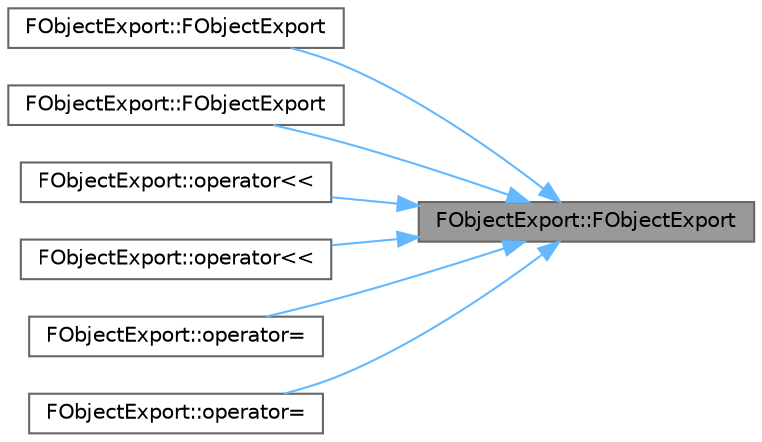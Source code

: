 digraph "FObjectExport::FObjectExport"
{
 // INTERACTIVE_SVG=YES
 // LATEX_PDF_SIZE
  bgcolor="transparent";
  edge [fontname=Helvetica,fontsize=10,labelfontname=Helvetica,labelfontsize=10];
  node [fontname=Helvetica,fontsize=10,shape=box,height=0.2,width=0.4];
  rankdir="RL";
  Node1 [id="Node000001",label="FObjectExport::FObjectExport",height=0.2,width=0.4,color="gray40", fillcolor="grey60", style="filled", fontcolor="black",tooltip="Constructors."];
  Node1 -> Node2 [id="edge1_Node000001_Node000002",dir="back",color="steelblue1",style="solid",tooltip=" "];
  Node2 [id="Node000002",label="FObjectExport::FObjectExport",height=0.2,width=0.4,color="grey40", fillcolor="white", style="filled",URL="$d7/dbc/structFObjectExport.html#ac89cdbc80b37b5f05c28837e536e12ba",tooltip=" "];
  Node1 -> Node3 [id="edge2_Node000001_Node000003",dir="back",color="steelblue1",style="solid",tooltip=" "];
  Node3 [id="Node000003",label="FObjectExport::FObjectExport",height=0.2,width=0.4,color="grey40", fillcolor="white", style="filled",URL="$d7/dbc/structFObjectExport.html#a0ce23b1696346c28bc04f37f1736bda9",tooltip=" "];
  Node1 -> Node4 [id="edge3_Node000001_Node000004",dir="back",color="steelblue1",style="solid",tooltip=" "];
  Node4 [id="Node000004",label="FObjectExport::operator\<\<",height=0.2,width=0.4,color="grey40", fillcolor="white", style="filled",URL="$d7/dbc/structFObjectExport.html#a4e6da571b256447b4f030035f222af5f",tooltip="I/O functions."];
  Node1 -> Node5 [id="edge4_Node000001_Node000005",dir="back",color="steelblue1",style="solid",tooltip=" "];
  Node5 [id="Node000005",label="FObjectExport::operator\<\<",height=0.2,width=0.4,color="grey40", fillcolor="white", style="filled",URL="$d7/dbc/structFObjectExport.html#a4e8b53c2b7314d2668e9a7bda0105190",tooltip=" "];
  Node1 -> Node6 [id="edge5_Node000001_Node000006",dir="back",color="steelblue1",style="solid",tooltip=" "];
  Node6 [id="Node000006",label="FObjectExport::operator=",height=0.2,width=0.4,color="grey40", fillcolor="white", style="filled",URL="$d7/dbc/structFObjectExport.html#a47b0f7aac7375a755a0bae79c8460c95",tooltip=" "];
  Node1 -> Node7 [id="edge6_Node000001_Node000007",dir="back",color="steelblue1",style="solid",tooltip=" "];
  Node7 [id="Node000007",label="FObjectExport::operator=",height=0.2,width=0.4,color="grey40", fillcolor="white", style="filled",URL="$d7/dbc/structFObjectExport.html#ae449fa28439c5490c17a19d9835a066b",tooltip=" "];
}
